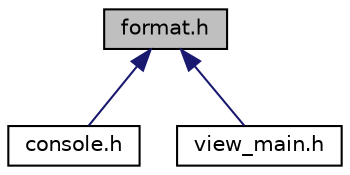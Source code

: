 digraph "format.h"
{
 // LATEX_PDF_SIZE
  edge [fontname="Helvetica",fontsize="10",labelfontname="Helvetica",labelfontsize="10"];
  node [fontname="Helvetica",fontsize="10",shape=record];
  Node1 [label="format.h",height=0.2,width=0.4,color="black", fillcolor="grey75", style="filled", fontcolor="black",tooltip=" "];
  Node1 -> Node2 [dir="back",color="midnightblue",fontsize="10",style="solid",fontname="Helvetica"];
  Node2 [label="console.h",height=0.2,width=0.4,color="black", fillcolor="white", style="filled",URL="$console_8h.html",tooltip=" "];
  Node1 -> Node3 [dir="back",color="midnightblue",fontsize="10",style="solid",fontname="Helvetica"];
  Node3 [label="view_main.h",height=0.2,width=0.4,color="black", fillcolor="white", style="filled",URL="$view__main_8h.html",tooltip="Main brains for the view. DO NOT INCLUDE. Include a viewCre_interface instead."];
}
